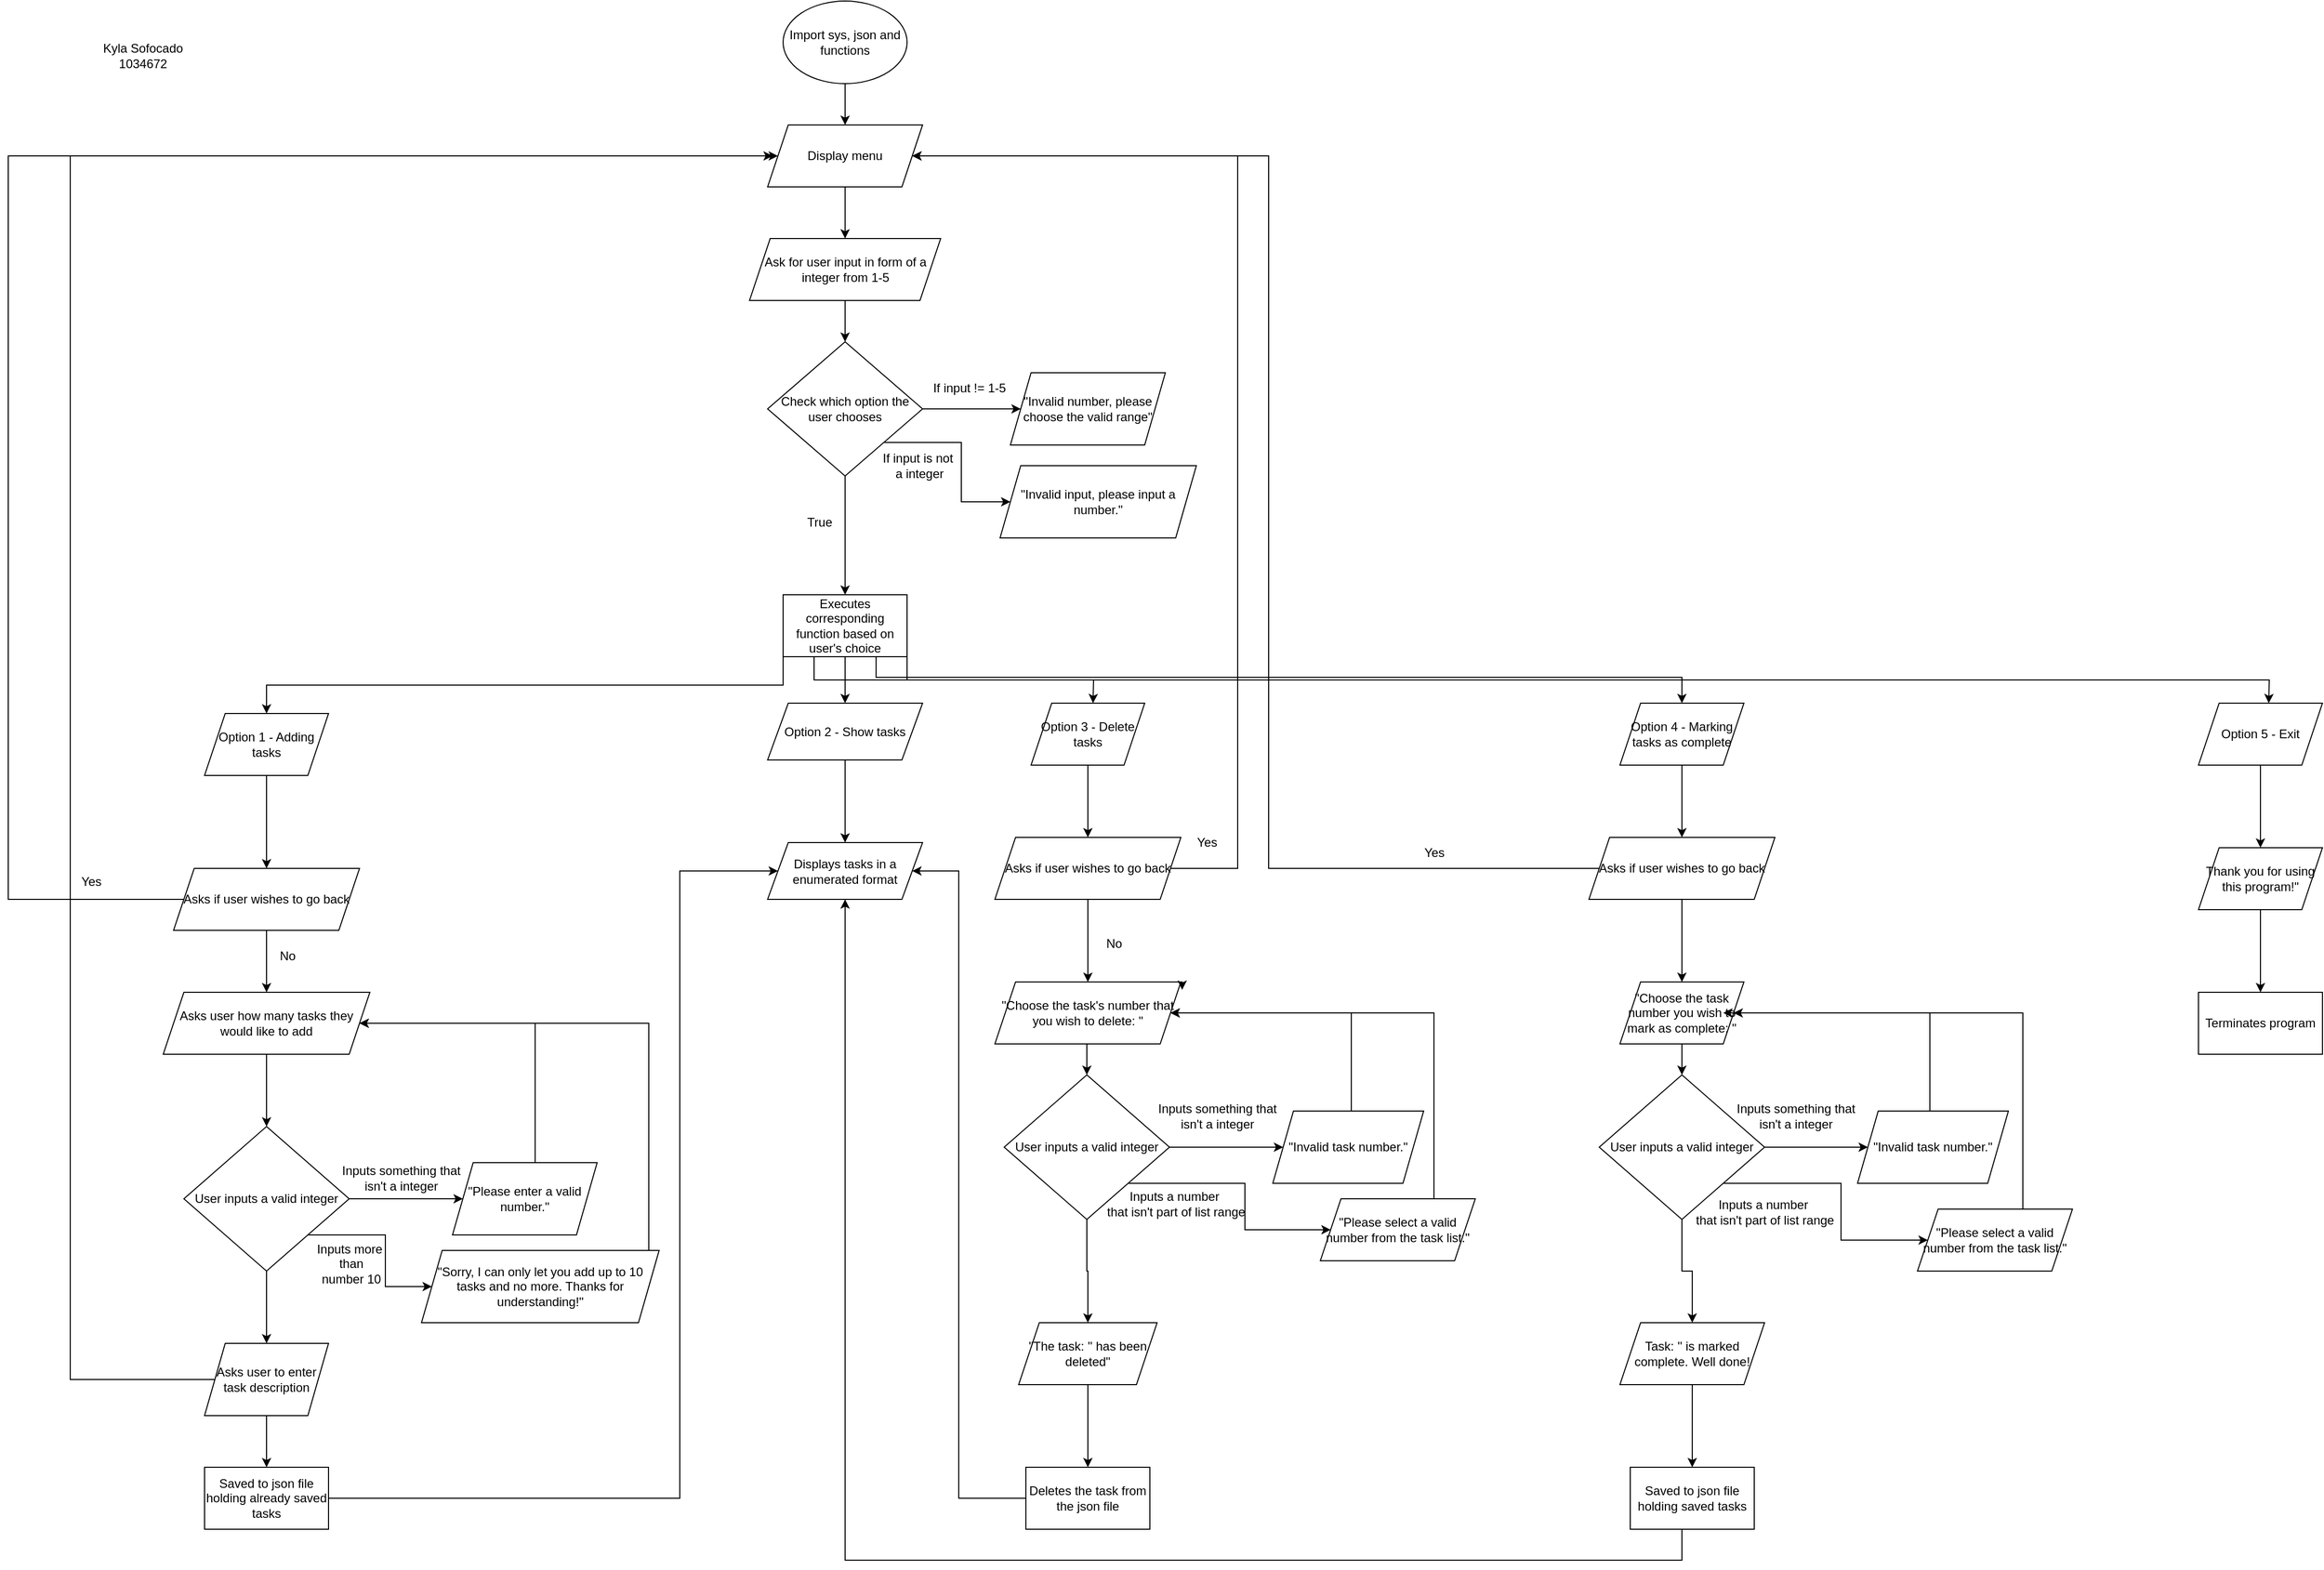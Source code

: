 <mxfile version="26.0.16">
  <diagram id="C5RBs43oDa-KdzZeNtuy" name="Page-1">
    <mxGraphModel dx="2503" dy="883" grid="1" gridSize="10" guides="1" tooltips="1" connect="1" arrows="1" fold="1" page="1" pageScale="2.5" pageWidth="827" pageHeight="1169" math="0" shadow="0">
      <root>
        <mxCell id="WIyWlLk6GJQsqaUBKTNV-0" />
        <mxCell id="WIyWlLk6GJQsqaUBKTNV-1" parent="WIyWlLk6GJQsqaUBKTNV-0" />
        <mxCell id="hc9wLcFZlQd3v7HxFwp2-2" style="edgeStyle=orthogonalEdgeStyle;rounded=0;orthogonalLoop=1;jettySize=auto;html=1;" edge="1" parent="WIyWlLk6GJQsqaUBKTNV-1" source="hc9wLcFZlQd3v7HxFwp2-0" target="hc9wLcFZlQd3v7HxFwp2-1">
          <mxGeometry relative="1" as="geometry" />
        </mxCell>
        <mxCell id="hc9wLcFZlQd3v7HxFwp2-0" value="Import sys, json and functions" style="ellipse;whiteSpace=wrap;html=1;" vertex="1" parent="WIyWlLk6GJQsqaUBKTNV-1">
          <mxGeometry x="820" y="30" width="120" height="80" as="geometry" />
        </mxCell>
        <mxCell id="hc9wLcFZlQd3v7HxFwp2-4" value="" style="edgeStyle=orthogonalEdgeStyle;rounded=0;orthogonalLoop=1;jettySize=auto;html=1;" edge="1" parent="WIyWlLk6GJQsqaUBKTNV-1" source="hc9wLcFZlQd3v7HxFwp2-1" target="hc9wLcFZlQd3v7HxFwp2-3">
          <mxGeometry relative="1" as="geometry" />
        </mxCell>
        <mxCell id="hc9wLcFZlQd3v7HxFwp2-1" value="Display menu" style="shape=parallelogram;perimeter=parallelogramPerimeter;whiteSpace=wrap;html=1;fixedSize=1;" vertex="1" parent="WIyWlLk6GJQsqaUBKTNV-1">
          <mxGeometry x="805" y="150" width="150" height="60" as="geometry" />
        </mxCell>
        <mxCell id="hc9wLcFZlQd3v7HxFwp2-6" value="" style="edgeStyle=orthogonalEdgeStyle;rounded=0;orthogonalLoop=1;jettySize=auto;html=1;" edge="1" parent="WIyWlLk6GJQsqaUBKTNV-1" source="hc9wLcFZlQd3v7HxFwp2-3" target="hc9wLcFZlQd3v7HxFwp2-5">
          <mxGeometry relative="1" as="geometry" />
        </mxCell>
        <mxCell id="hc9wLcFZlQd3v7HxFwp2-3" value="Ask for user input in form of a integer from 1-5" style="shape=parallelogram;perimeter=parallelogramPerimeter;whiteSpace=wrap;html=1;fixedSize=1;" vertex="1" parent="WIyWlLk6GJQsqaUBKTNV-1">
          <mxGeometry x="787.5" y="260" width="185" height="60" as="geometry" />
        </mxCell>
        <mxCell id="hc9wLcFZlQd3v7HxFwp2-8" style="edgeStyle=orthogonalEdgeStyle;rounded=0;orthogonalLoop=1;jettySize=auto;html=1;exitX=1;exitY=0.5;exitDx=0;exitDy=0;entryX=0;entryY=0.5;entryDx=0;entryDy=0;" edge="1" parent="WIyWlLk6GJQsqaUBKTNV-1" source="hc9wLcFZlQd3v7HxFwp2-5" target="hc9wLcFZlQd3v7HxFwp2-9">
          <mxGeometry relative="1" as="geometry">
            <mxPoint x="990" y="425" as="targetPoint" />
          </mxGeometry>
        </mxCell>
        <mxCell id="hc9wLcFZlQd3v7HxFwp2-11" style="edgeStyle=orthogonalEdgeStyle;rounded=0;orthogonalLoop=1;jettySize=auto;html=1;exitX=1;exitY=1;exitDx=0;exitDy=0;entryX=0;entryY=0.5;entryDx=0;entryDy=0;" edge="1" parent="WIyWlLk6GJQsqaUBKTNV-1" source="hc9wLcFZlQd3v7HxFwp2-5" target="hc9wLcFZlQd3v7HxFwp2-14">
          <mxGeometry relative="1" as="geometry">
            <mxPoint x="1030" y="520" as="targetPoint" />
          </mxGeometry>
        </mxCell>
        <mxCell id="hc9wLcFZlQd3v7HxFwp2-16" value="" style="edgeStyle=orthogonalEdgeStyle;rounded=0;orthogonalLoop=1;jettySize=auto;html=1;" edge="1" parent="WIyWlLk6GJQsqaUBKTNV-1" source="hc9wLcFZlQd3v7HxFwp2-5" target="hc9wLcFZlQd3v7HxFwp2-15">
          <mxGeometry relative="1" as="geometry" />
        </mxCell>
        <mxCell id="hc9wLcFZlQd3v7HxFwp2-5" value="Check which option the user chooses" style="rhombus;whiteSpace=wrap;html=1;" vertex="1" parent="WIyWlLk6GJQsqaUBKTNV-1">
          <mxGeometry x="805" y="360" width="150" height="130" as="geometry" />
        </mxCell>
        <mxCell id="hc9wLcFZlQd3v7HxFwp2-9" value="&quot;Invalid number, please choose the valid range&quot;" style="shape=parallelogram;perimeter=parallelogramPerimeter;whiteSpace=wrap;html=1;fixedSize=1;" vertex="1" parent="WIyWlLk6GJQsqaUBKTNV-1">
          <mxGeometry x="1040" y="390" width="150" height="70" as="geometry" />
        </mxCell>
        <mxCell id="hc9wLcFZlQd3v7HxFwp2-10" value="If input != 1-5" style="text;html=1;align=center;verticalAlign=middle;resizable=0;points=[];autosize=1;strokeColor=none;fillColor=none;" vertex="1" parent="WIyWlLk6GJQsqaUBKTNV-1">
          <mxGeometry x="955" y="390" width="90" height="30" as="geometry" />
        </mxCell>
        <mxCell id="hc9wLcFZlQd3v7HxFwp2-13" value="If input is not&lt;div&gt;&amp;nbsp;a integer&lt;/div&gt;" style="text;html=1;align=center;verticalAlign=middle;resizable=0;points=[];autosize=1;strokeColor=none;fillColor=none;" vertex="1" parent="WIyWlLk6GJQsqaUBKTNV-1">
          <mxGeometry x="905" y="460" width="90" height="40" as="geometry" />
        </mxCell>
        <mxCell id="hc9wLcFZlQd3v7HxFwp2-14" value="&quot;Invalid input, please input a number.&quot;" style="shape=parallelogram;perimeter=parallelogramPerimeter;whiteSpace=wrap;html=1;fixedSize=1;" vertex="1" parent="WIyWlLk6GJQsqaUBKTNV-1">
          <mxGeometry x="1030" y="480" width="190" height="70" as="geometry" />
        </mxCell>
        <mxCell id="hc9wLcFZlQd3v7HxFwp2-19" value="" style="edgeStyle=orthogonalEdgeStyle;rounded=0;orthogonalLoop=1;jettySize=auto;html=1;exitX=0;exitY=1;exitDx=0;exitDy=0;" edge="1" parent="WIyWlLk6GJQsqaUBKTNV-1" source="hc9wLcFZlQd3v7HxFwp2-15" target="hc9wLcFZlQd3v7HxFwp2-18">
          <mxGeometry relative="1" as="geometry" />
        </mxCell>
        <mxCell id="hc9wLcFZlQd3v7HxFwp2-46" value="" style="edgeStyle=orthogonalEdgeStyle;rounded=0;orthogonalLoop=1;jettySize=auto;html=1;exitX=0.25;exitY=1;exitDx=0;exitDy=0;" edge="1" parent="WIyWlLk6GJQsqaUBKTNV-1" source="hc9wLcFZlQd3v7HxFwp2-15" target="hc9wLcFZlQd3v7HxFwp2-45">
          <mxGeometry relative="1" as="geometry" />
        </mxCell>
        <mxCell id="hc9wLcFZlQd3v7HxFwp2-50" style="edgeStyle=orthogonalEdgeStyle;rounded=0;orthogonalLoop=1;jettySize=auto;html=1;exitX=0.5;exitY=1;exitDx=0;exitDy=0;" edge="1" parent="WIyWlLk6GJQsqaUBKTNV-1" source="hc9wLcFZlQd3v7HxFwp2-15">
          <mxGeometry relative="1" as="geometry">
            <mxPoint x="1120" y="710" as="targetPoint" />
          </mxGeometry>
        </mxCell>
        <mxCell id="hc9wLcFZlQd3v7HxFwp2-76" style="edgeStyle=orthogonalEdgeStyle;rounded=0;orthogonalLoop=1;jettySize=auto;html=1;exitX=0.75;exitY=1;exitDx=0;exitDy=0;entryX=0.5;entryY=0;entryDx=0;entryDy=0;" edge="1" parent="WIyWlLk6GJQsqaUBKTNV-1" source="hc9wLcFZlQd3v7HxFwp2-15" target="hc9wLcFZlQd3v7HxFwp2-77">
          <mxGeometry relative="1" as="geometry">
            <mxPoint x="1720" y="700" as="targetPoint" />
            <Array as="points">
              <mxPoint x="910" y="685" />
              <mxPoint x="1690" y="685" />
            </Array>
          </mxGeometry>
        </mxCell>
        <mxCell id="hc9wLcFZlQd3v7HxFwp2-107" style="edgeStyle=orthogonalEdgeStyle;rounded=0;orthogonalLoop=1;jettySize=auto;html=1;exitX=1;exitY=1;exitDx=0;exitDy=0;" edge="1" parent="WIyWlLk6GJQsqaUBKTNV-1" source="hc9wLcFZlQd3v7HxFwp2-15">
          <mxGeometry relative="1" as="geometry">
            <mxPoint x="2258.0" y="710" as="targetPoint" />
          </mxGeometry>
        </mxCell>
        <mxCell id="hc9wLcFZlQd3v7HxFwp2-15" value="Executes corresponding function based on user&#39;s choice" style="whiteSpace=wrap;html=1;" vertex="1" parent="WIyWlLk6GJQsqaUBKTNV-1">
          <mxGeometry x="820" y="605" width="120" height="60" as="geometry" />
        </mxCell>
        <mxCell id="hc9wLcFZlQd3v7HxFwp2-17" value="True" style="text;html=1;align=center;verticalAlign=middle;resizable=0;points=[];autosize=1;strokeColor=none;fillColor=none;" vertex="1" parent="WIyWlLk6GJQsqaUBKTNV-1">
          <mxGeometry x="830" y="520" width="50" height="30" as="geometry" />
        </mxCell>
        <mxCell id="hc9wLcFZlQd3v7HxFwp2-21" value="" style="edgeStyle=orthogonalEdgeStyle;rounded=0;orthogonalLoop=1;jettySize=auto;html=1;" edge="1" parent="WIyWlLk6GJQsqaUBKTNV-1" source="hc9wLcFZlQd3v7HxFwp2-18" target="hc9wLcFZlQd3v7HxFwp2-20">
          <mxGeometry relative="1" as="geometry" />
        </mxCell>
        <mxCell id="hc9wLcFZlQd3v7HxFwp2-18" value="Option 1 - Adding&lt;br&gt;tasks" style="shape=parallelogram;perimeter=parallelogramPerimeter;whiteSpace=wrap;html=1;fixedSize=1;" vertex="1" parent="WIyWlLk6GJQsqaUBKTNV-1">
          <mxGeometry x="260" y="720" width="120" height="60" as="geometry" />
        </mxCell>
        <mxCell id="hc9wLcFZlQd3v7HxFwp2-22" style="edgeStyle=orthogonalEdgeStyle;rounded=0;orthogonalLoop=1;jettySize=auto;html=1;entryX=0;entryY=0.5;entryDx=0;entryDy=0;" edge="1" parent="WIyWlLk6GJQsqaUBKTNV-1" source="hc9wLcFZlQd3v7HxFwp2-20" target="hc9wLcFZlQd3v7HxFwp2-1">
          <mxGeometry relative="1" as="geometry">
            <Array as="points">
              <mxPoint x="70" y="900" />
              <mxPoint x="70" y="180" />
            </Array>
          </mxGeometry>
        </mxCell>
        <mxCell id="hc9wLcFZlQd3v7HxFwp2-27" style="edgeStyle=orthogonalEdgeStyle;rounded=0;orthogonalLoop=1;jettySize=auto;html=1;exitX=0.5;exitY=1;exitDx=0;exitDy=0;entryX=0.5;entryY=0;entryDx=0;entryDy=0;" edge="1" parent="WIyWlLk6GJQsqaUBKTNV-1" source="hc9wLcFZlQd3v7HxFwp2-20" target="hc9wLcFZlQd3v7HxFwp2-24">
          <mxGeometry relative="1" as="geometry" />
        </mxCell>
        <mxCell id="hc9wLcFZlQd3v7HxFwp2-20" value="Asks if user wishes to go back" style="shape=parallelogram;perimeter=parallelogramPerimeter;whiteSpace=wrap;html=1;fixedSize=1;" vertex="1" parent="WIyWlLk6GJQsqaUBKTNV-1">
          <mxGeometry x="230" y="870" width="180" height="60" as="geometry" />
        </mxCell>
        <mxCell id="hc9wLcFZlQd3v7HxFwp2-23" value="Yes&lt;div&gt;&lt;br&gt;&lt;/div&gt;" style="text;html=1;align=center;verticalAlign=middle;resizable=0;points=[];autosize=1;strokeColor=none;fillColor=none;" vertex="1" parent="WIyWlLk6GJQsqaUBKTNV-1">
          <mxGeometry x="130" y="870" width="40" height="40" as="geometry" />
        </mxCell>
        <mxCell id="hc9wLcFZlQd3v7HxFwp2-29" value="" style="edgeStyle=orthogonalEdgeStyle;rounded=0;orthogonalLoop=1;jettySize=auto;html=1;" edge="1" parent="WIyWlLk6GJQsqaUBKTNV-1" source="hc9wLcFZlQd3v7HxFwp2-24" target="hc9wLcFZlQd3v7HxFwp2-28">
          <mxGeometry relative="1" as="geometry" />
        </mxCell>
        <mxCell id="hc9wLcFZlQd3v7HxFwp2-24" value="Asks user how many tasks they would like to add" style="shape=parallelogram;perimeter=parallelogramPerimeter;whiteSpace=wrap;html=1;fixedSize=1;" vertex="1" parent="WIyWlLk6GJQsqaUBKTNV-1">
          <mxGeometry x="220" y="990" width="200" height="60" as="geometry" />
        </mxCell>
        <mxCell id="hc9wLcFZlQd3v7HxFwp2-26" value="No" style="text;html=1;align=center;verticalAlign=middle;resizable=0;points=[];autosize=1;strokeColor=none;fillColor=none;" vertex="1" parent="WIyWlLk6GJQsqaUBKTNV-1">
          <mxGeometry x="320" y="940" width="40" height="30" as="geometry" />
        </mxCell>
        <mxCell id="hc9wLcFZlQd3v7HxFwp2-31" value="" style="edgeStyle=orthogonalEdgeStyle;rounded=0;orthogonalLoop=1;jettySize=auto;html=1;" edge="1" parent="WIyWlLk6GJQsqaUBKTNV-1" source="hc9wLcFZlQd3v7HxFwp2-28" target="hc9wLcFZlQd3v7HxFwp2-30">
          <mxGeometry relative="1" as="geometry" />
        </mxCell>
        <mxCell id="hc9wLcFZlQd3v7HxFwp2-36" style="edgeStyle=orthogonalEdgeStyle;rounded=0;orthogonalLoop=1;jettySize=auto;html=1;exitX=1;exitY=1;exitDx=0;exitDy=0;entryX=0;entryY=0.5;entryDx=0;entryDy=0;" edge="1" parent="WIyWlLk6GJQsqaUBKTNV-1" source="hc9wLcFZlQd3v7HxFwp2-28" target="hc9wLcFZlQd3v7HxFwp2-37">
          <mxGeometry relative="1" as="geometry">
            <mxPoint x="480" y="1280" as="targetPoint" />
          </mxGeometry>
        </mxCell>
        <mxCell id="hc9wLcFZlQd3v7HxFwp2-41" value="" style="edgeStyle=orthogonalEdgeStyle;rounded=0;orthogonalLoop=1;jettySize=auto;html=1;" edge="1" parent="WIyWlLk6GJQsqaUBKTNV-1" source="hc9wLcFZlQd3v7HxFwp2-28" target="hc9wLcFZlQd3v7HxFwp2-40">
          <mxGeometry relative="1" as="geometry" />
        </mxCell>
        <mxCell id="hc9wLcFZlQd3v7HxFwp2-28" value="User inputs a valid integer" style="rhombus;whiteSpace=wrap;html=1;" vertex="1" parent="WIyWlLk6GJQsqaUBKTNV-1">
          <mxGeometry x="240" y="1120" width="160" height="140" as="geometry" />
        </mxCell>
        <mxCell id="hc9wLcFZlQd3v7HxFwp2-34" style="edgeStyle=orthogonalEdgeStyle;rounded=0;orthogonalLoop=1;jettySize=auto;html=1;entryX=1;entryY=0.5;entryDx=0;entryDy=0;" edge="1" parent="WIyWlLk6GJQsqaUBKTNV-1" source="hc9wLcFZlQd3v7HxFwp2-30" target="hc9wLcFZlQd3v7HxFwp2-24">
          <mxGeometry relative="1" as="geometry">
            <Array as="points">
              <mxPoint x="580" y="1020" />
            </Array>
          </mxGeometry>
        </mxCell>
        <mxCell id="hc9wLcFZlQd3v7HxFwp2-30" value="&quot;Please enter a valid number.&quot;" style="shape=parallelogram;perimeter=parallelogramPerimeter;whiteSpace=wrap;html=1;fixedSize=1;" vertex="1" parent="WIyWlLk6GJQsqaUBKTNV-1">
          <mxGeometry x="500" y="1155" width="140" height="70" as="geometry" />
        </mxCell>
        <mxCell id="hc9wLcFZlQd3v7HxFwp2-35" value="Inputs something that &lt;br&gt;isn&#39;t a integer" style="text;html=1;align=center;verticalAlign=middle;resizable=0;points=[];autosize=1;strokeColor=none;fillColor=none;" vertex="1" parent="WIyWlLk6GJQsqaUBKTNV-1">
          <mxGeometry x="380" y="1150" width="140" height="40" as="geometry" />
        </mxCell>
        <mxCell id="hc9wLcFZlQd3v7HxFwp2-39" style="edgeStyle=orthogonalEdgeStyle;rounded=0;orthogonalLoop=1;jettySize=auto;html=1;entryX=1;entryY=0.5;entryDx=0;entryDy=0;" edge="1" parent="WIyWlLk6GJQsqaUBKTNV-1" source="hc9wLcFZlQd3v7HxFwp2-37" target="hc9wLcFZlQd3v7HxFwp2-24">
          <mxGeometry relative="1" as="geometry">
            <Array as="points">
              <mxPoint x="690" y="1020" />
            </Array>
          </mxGeometry>
        </mxCell>
        <mxCell id="hc9wLcFZlQd3v7HxFwp2-37" value="&quot;Sorry, I can only let you add up to 10 tasks and no more. Thanks for understanding!&quot;" style="shape=parallelogram;perimeter=parallelogramPerimeter;whiteSpace=wrap;html=1;fixedSize=1;" vertex="1" parent="WIyWlLk6GJQsqaUBKTNV-1">
          <mxGeometry x="470" y="1240" width="230" height="70" as="geometry" />
        </mxCell>
        <mxCell id="hc9wLcFZlQd3v7HxFwp2-38" value="Inputs more&lt;br&gt;&amp;nbsp;than&lt;br&gt;&amp;nbsp;number 10" style="text;html=1;align=center;verticalAlign=middle;resizable=0;points=[];autosize=1;strokeColor=none;fillColor=none;" vertex="1" parent="WIyWlLk6GJQsqaUBKTNV-1">
          <mxGeometry x="355" y="1223" width="90" height="60" as="geometry" />
        </mxCell>
        <mxCell id="hc9wLcFZlQd3v7HxFwp2-43" style="edgeStyle=orthogonalEdgeStyle;rounded=0;orthogonalLoop=1;jettySize=auto;html=1;" edge="1" parent="WIyWlLk6GJQsqaUBKTNV-1" source="hc9wLcFZlQd3v7HxFwp2-40" target="hc9wLcFZlQd3v7HxFwp2-42">
          <mxGeometry relative="1" as="geometry" />
        </mxCell>
        <mxCell id="hc9wLcFZlQd3v7HxFwp2-44" style="edgeStyle=orthogonalEdgeStyle;rounded=0;orthogonalLoop=1;jettySize=auto;html=1;" edge="1" parent="WIyWlLk6GJQsqaUBKTNV-1" source="hc9wLcFZlQd3v7HxFwp2-40">
          <mxGeometry relative="1" as="geometry">
            <mxPoint x="810" y="180" as="targetPoint" />
            <Array as="points">
              <mxPoint x="130" y="1365" />
              <mxPoint x="130" y="180" />
            </Array>
          </mxGeometry>
        </mxCell>
        <mxCell id="hc9wLcFZlQd3v7HxFwp2-40" value="Asks user to enter task description" style="shape=parallelogram;perimeter=parallelogramPerimeter;whiteSpace=wrap;html=1;fixedSize=1;" vertex="1" parent="WIyWlLk6GJQsqaUBKTNV-1">
          <mxGeometry x="260" y="1330" width="120" height="70" as="geometry" />
        </mxCell>
        <mxCell id="hc9wLcFZlQd3v7HxFwp2-49" style="edgeStyle=orthogonalEdgeStyle;rounded=0;orthogonalLoop=1;jettySize=auto;html=1;entryX=0;entryY=0.5;entryDx=0;entryDy=0;" edge="1" parent="WIyWlLk6GJQsqaUBKTNV-1" source="hc9wLcFZlQd3v7HxFwp2-42" target="hc9wLcFZlQd3v7HxFwp2-47">
          <mxGeometry relative="1" as="geometry">
            <Array as="points">
              <mxPoint x="720" y="1480" />
              <mxPoint x="720" y="872" />
            </Array>
          </mxGeometry>
        </mxCell>
        <mxCell id="hc9wLcFZlQd3v7HxFwp2-42" value="Saved to json file holding already saved tasks" style="whiteSpace=wrap;html=1;" vertex="1" parent="WIyWlLk6GJQsqaUBKTNV-1">
          <mxGeometry x="260" y="1450" width="120" height="60" as="geometry" />
        </mxCell>
        <mxCell id="hc9wLcFZlQd3v7HxFwp2-48" value="" style="edgeStyle=orthogonalEdgeStyle;rounded=0;orthogonalLoop=1;jettySize=auto;html=1;" edge="1" parent="WIyWlLk6GJQsqaUBKTNV-1" source="hc9wLcFZlQd3v7HxFwp2-45" target="hc9wLcFZlQd3v7HxFwp2-47">
          <mxGeometry relative="1" as="geometry" />
        </mxCell>
        <mxCell id="hc9wLcFZlQd3v7HxFwp2-45" value="Option 2 - Show tasks" style="shape=parallelogram;perimeter=parallelogramPerimeter;whiteSpace=wrap;html=1;fixedSize=1;" vertex="1" parent="WIyWlLk6GJQsqaUBKTNV-1">
          <mxGeometry x="805" y="710" width="150" height="55" as="geometry" />
        </mxCell>
        <mxCell id="hc9wLcFZlQd3v7HxFwp2-47" value="Displays tasks in a enumerated format" style="shape=parallelogram;perimeter=parallelogramPerimeter;whiteSpace=wrap;html=1;fixedSize=1;" vertex="1" parent="WIyWlLk6GJQsqaUBKTNV-1">
          <mxGeometry x="805" y="845" width="150" height="55" as="geometry" />
        </mxCell>
        <mxCell id="hc9wLcFZlQd3v7HxFwp2-53" style="edgeStyle=orthogonalEdgeStyle;rounded=0;orthogonalLoop=1;jettySize=auto;html=1;exitX=0.5;exitY=1;exitDx=0;exitDy=0;entryX=0.5;entryY=0;entryDx=0;entryDy=0;" edge="1" parent="WIyWlLk6GJQsqaUBKTNV-1" source="hc9wLcFZlQd3v7HxFwp2-51" target="hc9wLcFZlQd3v7HxFwp2-52">
          <mxGeometry relative="1" as="geometry" />
        </mxCell>
        <mxCell id="hc9wLcFZlQd3v7HxFwp2-51" value="Option 3 - Delete tasks" style="shape=parallelogram;perimeter=parallelogramPerimeter;whiteSpace=wrap;html=1;fixedSize=1;" vertex="1" parent="WIyWlLk6GJQsqaUBKTNV-1">
          <mxGeometry x="1060" y="710" width="110" height="60" as="geometry" />
        </mxCell>
        <mxCell id="hc9wLcFZlQd3v7HxFwp2-55" style="edgeStyle=orthogonalEdgeStyle;rounded=0;orthogonalLoop=1;jettySize=auto;html=1;entryX=1;entryY=0.5;entryDx=0;entryDy=0;" edge="1" parent="WIyWlLk6GJQsqaUBKTNV-1" source="hc9wLcFZlQd3v7HxFwp2-52" target="hc9wLcFZlQd3v7HxFwp2-1">
          <mxGeometry relative="1" as="geometry">
            <Array as="points">
              <mxPoint x="1260" y="870" />
              <mxPoint x="1260" y="180" />
            </Array>
          </mxGeometry>
        </mxCell>
        <mxCell id="hc9wLcFZlQd3v7HxFwp2-58" value="" style="edgeStyle=orthogonalEdgeStyle;rounded=0;orthogonalLoop=1;jettySize=auto;html=1;" edge="1" parent="WIyWlLk6GJQsqaUBKTNV-1" source="hc9wLcFZlQd3v7HxFwp2-52" target="hc9wLcFZlQd3v7HxFwp2-57">
          <mxGeometry relative="1" as="geometry" />
        </mxCell>
        <mxCell id="hc9wLcFZlQd3v7HxFwp2-52" value="Asks if user wishes to go back" style="shape=parallelogram;perimeter=parallelogramPerimeter;whiteSpace=wrap;html=1;fixedSize=1;" vertex="1" parent="WIyWlLk6GJQsqaUBKTNV-1">
          <mxGeometry x="1025" y="840" width="180" height="60" as="geometry" />
        </mxCell>
        <mxCell id="hc9wLcFZlQd3v7HxFwp2-62" style="edgeStyle=orthogonalEdgeStyle;rounded=0;orthogonalLoop=1;jettySize=auto;html=1;exitX=0.5;exitY=1;exitDx=0;exitDy=0;entryX=0.5;entryY=0;entryDx=0;entryDy=0;" edge="1" parent="WIyWlLk6GJQsqaUBKTNV-1" source="hc9wLcFZlQd3v7HxFwp2-57" target="hc9wLcFZlQd3v7HxFwp2-61">
          <mxGeometry relative="1" as="geometry" />
        </mxCell>
        <mxCell id="hc9wLcFZlQd3v7HxFwp2-57" value="&quot;Choose the task&#39;s number that you wish to delete: &quot;" style="shape=parallelogram;perimeter=parallelogramPerimeter;whiteSpace=wrap;html=1;fixedSize=1;" vertex="1" parent="WIyWlLk6GJQsqaUBKTNV-1">
          <mxGeometry x="1025" y="980" width="180" height="60" as="geometry" />
        </mxCell>
        <mxCell id="hc9wLcFZlQd3v7HxFwp2-59" value="Yes" style="text;html=1;align=center;verticalAlign=middle;resizable=0;points=[];autosize=1;strokeColor=none;fillColor=none;" vertex="1" parent="WIyWlLk6GJQsqaUBKTNV-1">
          <mxGeometry x="1210" y="830" width="40" height="30" as="geometry" />
        </mxCell>
        <mxCell id="hc9wLcFZlQd3v7HxFwp2-60" value="No&lt;div&gt;&lt;br&gt;&lt;/div&gt;" style="text;html=1;align=center;verticalAlign=middle;resizable=0;points=[];autosize=1;strokeColor=none;fillColor=none;" vertex="1" parent="WIyWlLk6GJQsqaUBKTNV-1">
          <mxGeometry x="1120" y="930" width="40" height="40" as="geometry" />
        </mxCell>
        <mxCell id="hc9wLcFZlQd3v7HxFwp2-64" value="" style="edgeStyle=orthogonalEdgeStyle;rounded=0;orthogonalLoop=1;jettySize=auto;html=1;" edge="1" parent="WIyWlLk6GJQsqaUBKTNV-1" source="hc9wLcFZlQd3v7HxFwp2-61" target="hc9wLcFZlQd3v7HxFwp2-63">
          <mxGeometry relative="1" as="geometry" />
        </mxCell>
        <mxCell id="hc9wLcFZlQd3v7HxFwp2-66" style="edgeStyle=orthogonalEdgeStyle;rounded=0;orthogonalLoop=1;jettySize=auto;html=1;exitX=1;exitY=1;exitDx=0;exitDy=0;entryX=0;entryY=0.5;entryDx=0;entryDy=0;" edge="1" parent="WIyWlLk6GJQsqaUBKTNV-1" source="hc9wLcFZlQd3v7HxFwp2-61" target="hc9wLcFZlQd3v7HxFwp2-67">
          <mxGeometry relative="1" as="geometry">
            <mxPoint x="1270" y="1230" as="targetPoint" />
          </mxGeometry>
        </mxCell>
        <mxCell id="hc9wLcFZlQd3v7HxFwp2-72" value="" style="edgeStyle=orthogonalEdgeStyle;rounded=0;orthogonalLoop=1;jettySize=auto;html=1;" edge="1" parent="WIyWlLk6GJQsqaUBKTNV-1" source="hc9wLcFZlQd3v7HxFwp2-61" target="hc9wLcFZlQd3v7HxFwp2-71">
          <mxGeometry relative="1" as="geometry" />
        </mxCell>
        <mxCell id="hc9wLcFZlQd3v7HxFwp2-61" value="User inputs a valid integer" style="rhombus;whiteSpace=wrap;html=1;" vertex="1" parent="WIyWlLk6GJQsqaUBKTNV-1">
          <mxGeometry x="1034" y="1070" width="160" height="140" as="geometry" />
        </mxCell>
        <mxCell id="hc9wLcFZlQd3v7HxFwp2-65" style="edgeStyle=orthogonalEdgeStyle;rounded=0;orthogonalLoop=1;jettySize=auto;html=1;entryX=1;entryY=0.5;entryDx=0;entryDy=0;" edge="1" parent="WIyWlLk6GJQsqaUBKTNV-1" source="hc9wLcFZlQd3v7HxFwp2-63" target="hc9wLcFZlQd3v7HxFwp2-57">
          <mxGeometry relative="1" as="geometry">
            <Array as="points">
              <mxPoint x="1370" y="1010" />
            </Array>
          </mxGeometry>
        </mxCell>
        <mxCell id="hc9wLcFZlQd3v7HxFwp2-63" value="&quot;Invalid task number.&quot;" style="shape=parallelogram;perimeter=parallelogramPerimeter;whiteSpace=wrap;html=1;fixedSize=1;" vertex="1" parent="WIyWlLk6GJQsqaUBKTNV-1">
          <mxGeometry x="1294" y="1105" width="146" height="70" as="geometry" />
        </mxCell>
        <mxCell id="hc9wLcFZlQd3v7HxFwp2-81" style="edgeStyle=orthogonalEdgeStyle;rounded=0;orthogonalLoop=1;jettySize=auto;html=1;exitX=0.5;exitY=0;exitDx=0;exitDy=0;entryX=1;entryY=0.5;entryDx=0;entryDy=0;" edge="1" parent="WIyWlLk6GJQsqaUBKTNV-1" source="hc9wLcFZlQd3v7HxFwp2-67" target="hc9wLcFZlQd3v7HxFwp2-57">
          <mxGeometry relative="1" as="geometry">
            <Array as="points">
              <mxPoint x="1450" y="1010" />
            </Array>
          </mxGeometry>
        </mxCell>
        <mxCell id="hc9wLcFZlQd3v7HxFwp2-67" value="&quot;Please select a valid number from the task list.&quot;" style="shape=parallelogram;perimeter=parallelogramPerimeter;whiteSpace=wrap;html=1;fixedSize=1;" vertex="1" parent="WIyWlLk6GJQsqaUBKTNV-1">
          <mxGeometry x="1340" y="1190" width="150" height="60" as="geometry" />
        </mxCell>
        <mxCell id="hc9wLcFZlQd3v7HxFwp2-68" value="Inputs something that &lt;br&gt;isn&#39;t a integer" style="text;html=1;align=center;verticalAlign=middle;resizable=0;points=[];autosize=1;strokeColor=none;fillColor=none;" vertex="1" parent="WIyWlLk6GJQsqaUBKTNV-1">
          <mxGeometry x="1170" y="1090" width="140" height="40" as="geometry" />
        </mxCell>
        <mxCell id="hc9wLcFZlQd3v7HxFwp2-69" value="Inputs a number&amp;nbsp;&lt;div&gt;that&lt;span style=&quot;background-color: transparent; color: light-dark(rgb(0, 0, 0), rgb(255, 255, 255));&quot;&gt;&amp;nbsp;isn&#39;t part of list range&lt;/span&gt;&lt;/div&gt;" style="text;html=1;align=center;verticalAlign=middle;resizable=0;points=[];autosize=1;strokeColor=none;fillColor=none;" vertex="1" parent="WIyWlLk6GJQsqaUBKTNV-1">
          <mxGeometry x="1120" y="1175" width="160" height="40" as="geometry" />
        </mxCell>
        <mxCell id="hc9wLcFZlQd3v7HxFwp2-74" value="" style="edgeStyle=orthogonalEdgeStyle;rounded=0;orthogonalLoop=1;jettySize=auto;html=1;" edge="1" parent="WIyWlLk6GJQsqaUBKTNV-1" source="hc9wLcFZlQd3v7HxFwp2-71" target="hc9wLcFZlQd3v7HxFwp2-73">
          <mxGeometry relative="1" as="geometry" />
        </mxCell>
        <mxCell id="hc9wLcFZlQd3v7HxFwp2-71" value="&quot;The task: &#39;&#39; has been deleted&quot;" style="shape=parallelogram;perimeter=parallelogramPerimeter;whiteSpace=wrap;html=1;fixedSize=1;" vertex="1" parent="WIyWlLk6GJQsqaUBKTNV-1">
          <mxGeometry x="1048" y="1310" width="134" height="60" as="geometry" />
        </mxCell>
        <mxCell id="hc9wLcFZlQd3v7HxFwp2-75" style="edgeStyle=orthogonalEdgeStyle;rounded=0;orthogonalLoop=1;jettySize=auto;html=1;entryX=1;entryY=0.5;entryDx=0;entryDy=0;" edge="1" parent="WIyWlLk6GJQsqaUBKTNV-1" source="hc9wLcFZlQd3v7HxFwp2-73" target="hc9wLcFZlQd3v7HxFwp2-47">
          <mxGeometry relative="1" as="geometry">
            <Array as="points">
              <mxPoint x="990" y="1480" />
              <mxPoint x="990" y="872" />
            </Array>
          </mxGeometry>
        </mxCell>
        <mxCell id="hc9wLcFZlQd3v7HxFwp2-73" value="Deletes the task from the json file" style="whiteSpace=wrap;html=1;" vertex="1" parent="WIyWlLk6GJQsqaUBKTNV-1">
          <mxGeometry x="1055" y="1450" width="120" height="60" as="geometry" />
        </mxCell>
        <mxCell id="hc9wLcFZlQd3v7HxFwp2-79" style="edgeStyle=orthogonalEdgeStyle;rounded=0;orthogonalLoop=1;jettySize=auto;html=1;exitX=0.5;exitY=1;exitDx=0;exitDy=0;entryX=0.5;entryY=0;entryDx=0;entryDy=0;" edge="1" parent="WIyWlLk6GJQsqaUBKTNV-1" source="hc9wLcFZlQd3v7HxFwp2-77" target="hc9wLcFZlQd3v7HxFwp2-78">
          <mxGeometry relative="1" as="geometry" />
        </mxCell>
        <mxCell id="hc9wLcFZlQd3v7HxFwp2-77" value="Option 4 - Marking tasks as complete" style="shape=parallelogram;perimeter=parallelogramPerimeter;whiteSpace=wrap;html=1;fixedSize=1;" vertex="1" parent="WIyWlLk6GJQsqaUBKTNV-1">
          <mxGeometry x="1630" y="710" width="120" height="60" as="geometry" />
        </mxCell>
        <mxCell id="hc9wLcFZlQd3v7HxFwp2-82" style="edgeStyle=orthogonalEdgeStyle;rounded=0;orthogonalLoop=1;jettySize=auto;html=1;entryX=1;entryY=0.5;entryDx=0;entryDy=0;" edge="1" parent="WIyWlLk6GJQsqaUBKTNV-1" source="hc9wLcFZlQd3v7HxFwp2-78" target="hc9wLcFZlQd3v7HxFwp2-1">
          <mxGeometry relative="1" as="geometry">
            <Array as="points">
              <mxPoint x="1290" y="870" />
              <mxPoint x="1290" y="180" />
            </Array>
          </mxGeometry>
        </mxCell>
        <mxCell id="hc9wLcFZlQd3v7HxFwp2-86" value="" style="edgeStyle=orthogonalEdgeStyle;rounded=0;orthogonalLoop=1;jettySize=auto;html=1;" edge="1" parent="WIyWlLk6GJQsqaUBKTNV-1" source="hc9wLcFZlQd3v7HxFwp2-78" target="hc9wLcFZlQd3v7HxFwp2-85">
          <mxGeometry relative="1" as="geometry" />
        </mxCell>
        <mxCell id="hc9wLcFZlQd3v7HxFwp2-78" value="Asks if user wishes to go back" style="shape=parallelogram;perimeter=parallelogramPerimeter;whiteSpace=wrap;html=1;fixedSize=1;" vertex="1" parent="WIyWlLk6GJQsqaUBKTNV-1">
          <mxGeometry x="1600" y="840" width="180" height="60" as="geometry" />
        </mxCell>
        <mxCell id="hc9wLcFZlQd3v7HxFwp2-80" style="edgeStyle=orthogonalEdgeStyle;rounded=0;orthogonalLoop=1;jettySize=auto;html=1;exitX=1;exitY=0;exitDx=0;exitDy=0;entryX=1.007;entryY=0.127;entryDx=0;entryDy=0;entryPerimeter=0;" edge="1" parent="WIyWlLk6GJQsqaUBKTNV-1" source="hc9wLcFZlQd3v7HxFwp2-57" target="hc9wLcFZlQd3v7HxFwp2-57">
          <mxGeometry relative="1" as="geometry" />
        </mxCell>
        <mxCell id="hc9wLcFZlQd3v7HxFwp2-84" value="Yes" style="text;html=1;align=center;verticalAlign=middle;resizable=0;points=[];autosize=1;strokeColor=none;fillColor=none;" vertex="1" parent="WIyWlLk6GJQsqaUBKTNV-1">
          <mxGeometry x="1430" y="840" width="40" height="30" as="geometry" />
        </mxCell>
        <mxCell id="hc9wLcFZlQd3v7HxFwp2-92" style="edgeStyle=orthogonalEdgeStyle;rounded=0;orthogonalLoop=1;jettySize=auto;html=1;exitX=0.5;exitY=1;exitDx=0;exitDy=0;entryX=0.5;entryY=0;entryDx=0;entryDy=0;" edge="1" parent="WIyWlLk6GJQsqaUBKTNV-1" source="hc9wLcFZlQd3v7HxFwp2-85" target="hc9wLcFZlQd3v7HxFwp2-89">
          <mxGeometry relative="1" as="geometry" />
        </mxCell>
        <mxCell id="hc9wLcFZlQd3v7HxFwp2-85" value="&quot;Choose the task number you wish to mark as complete: &quot;" style="shape=parallelogram;perimeter=parallelogramPerimeter;whiteSpace=wrap;html=1;fixedSize=1;" vertex="1" parent="WIyWlLk6GJQsqaUBKTNV-1">
          <mxGeometry x="1630" y="980" width="120" height="60" as="geometry" />
        </mxCell>
        <mxCell id="hc9wLcFZlQd3v7HxFwp2-95" style="edgeStyle=orthogonalEdgeStyle;rounded=0;orthogonalLoop=1;jettySize=auto;html=1;exitX=1;exitY=0.5;exitDx=0;exitDy=0;entryX=0;entryY=0.5;entryDx=0;entryDy=0;" edge="1" parent="WIyWlLk6GJQsqaUBKTNV-1" source="hc9wLcFZlQd3v7HxFwp2-89" target="hc9wLcFZlQd3v7HxFwp2-93">
          <mxGeometry relative="1" as="geometry" />
        </mxCell>
        <mxCell id="hc9wLcFZlQd3v7HxFwp2-96" style="edgeStyle=orthogonalEdgeStyle;rounded=0;orthogonalLoop=1;jettySize=auto;html=1;exitX=1;exitY=1;exitDx=0;exitDy=0;entryX=0;entryY=0.5;entryDx=0;entryDy=0;" edge="1" parent="WIyWlLk6GJQsqaUBKTNV-1" source="hc9wLcFZlQd3v7HxFwp2-89" target="hc9wLcFZlQd3v7HxFwp2-94">
          <mxGeometry relative="1" as="geometry" />
        </mxCell>
        <mxCell id="hc9wLcFZlQd3v7HxFwp2-103" value="" style="edgeStyle=orthogonalEdgeStyle;rounded=0;orthogonalLoop=1;jettySize=auto;html=1;" edge="1" parent="WIyWlLk6GJQsqaUBKTNV-1" source="hc9wLcFZlQd3v7HxFwp2-89" target="hc9wLcFZlQd3v7HxFwp2-102">
          <mxGeometry relative="1" as="geometry" />
        </mxCell>
        <mxCell id="hc9wLcFZlQd3v7HxFwp2-89" value="User inputs a valid integer" style="rhombus;whiteSpace=wrap;html=1;" vertex="1" parent="WIyWlLk6GJQsqaUBKTNV-1">
          <mxGeometry x="1610" y="1070" width="160" height="140" as="geometry" />
        </mxCell>
        <mxCell id="hc9wLcFZlQd3v7HxFwp2-100" style="edgeStyle=orthogonalEdgeStyle;rounded=0;orthogonalLoop=1;jettySize=auto;html=1;entryX=1;entryY=0.5;entryDx=0;entryDy=0;" edge="1" parent="WIyWlLk6GJQsqaUBKTNV-1" source="hc9wLcFZlQd3v7HxFwp2-93" target="hc9wLcFZlQd3v7HxFwp2-85">
          <mxGeometry relative="1" as="geometry">
            <Array as="points">
              <mxPoint x="1930" y="1010" />
            </Array>
          </mxGeometry>
        </mxCell>
        <mxCell id="hc9wLcFZlQd3v7HxFwp2-93" value="&quot;Invalid task number.&quot;" style="shape=parallelogram;perimeter=parallelogramPerimeter;whiteSpace=wrap;html=1;fixedSize=1;" vertex="1" parent="WIyWlLk6GJQsqaUBKTNV-1">
          <mxGeometry x="1860" y="1105" width="146" height="70" as="geometry" />
        </mxCell>
        <mxCell id="hc9wLcFZlQd3v7HxFwp2-101" style="edgeStyle=orthogonalEdgeStyle;rounded=0;orthogonalLoop=1;jettySize=auto;html=1;exitX=0.5;exitY=0;exitDx=0;exitDy=0;" edge="1" parent="WIyWlLk6GJQsqaUBKTNV-1" source="hc9wLcFZlQd3v7HxFwp2-94">
          <mxGeometry relative="1" as="geometry">
            <mxPoint x="1730" y="1010" as="targetPoint" />
            <Array as="points">
              <mxPoint x="2020" y="1200" />
              <mxPoint x="2020" y="1010" />
            </Array>
          </mxGeometry>
        </mxCell>
        <mxCell id="hc9wLcFZlQd3v7HxFwp2-94" value="&quot;Please select a valid number from the task list.&quot;" style="shape=parallelogram;perimeter=parallelogramPerimeter;whiteSpace=wrap;html=1;fixedSize=1;" vertex="1" parent="WIyWlLk6GJQsqaUBKTNV-1">
          <mxGeometry x="1918" y="1200" width="150" height="60" as="geometry" />
        </mxCell>
        <mxCell id="hc9wLcFZlQd3v7HxFwp2-97" value="Inputs something that &lt;br&gt;isn&#39;t a integer" style="text;html=1;align=center;verticalAlign=middle;resizable=0;points=[];autosize=1;strokeColor=none;fillColor=none;" vertex="1" parent="WIyWlLk6GJQsqaUBKTNV-1">
          <mxGeometry x="1730" y="1090" width="140" height="40" as="geometry" />
        </mxCell>
        <mxCell id="hc9wLcFZlQd3v7HxFwp2-98" value="Inputs a number&amp;nbsp;&lt;div&gt;that&lt;span style=&quot;background-color: transparent; color: light-dark(rgb(0, 0, 0), rgb(255, 255, 255));&quot;&gt;&amp;nbsp;isn&#39;t part of list range&lt;/span&gt;&lt;/div&gt;" style="text;html=1;align=center;verticalAlign=middle;resizable=0;points=[];autosize=1;strokeColor=none;fillColor=none;" vertex="1" parent="WIyWlLk6GJQsqaUBKTNV-1">
          <mxGeometry x="1690" y="1183" width="160" height="40" as="geometry" />
        </mxCell>
        <mxCell id="hc9wLcFZlQd3v7HxFwp2-105" value="" style="edgeStyle=orthogonalEdgeStyle;rounded=0;orthogonalLoop=1;jettySize=auto;html=1;" edge="1" parent="WIyWlLk6GJQsqaUBKTNV-1" source="hc9wLcFZlQd3v7HxFwp2-102" target="hc9wLcFZlQd3v7HxFwp2-104">
          <mxGeometry relative="1" as="geometry" />
        </mxCell>
        <mxCell id="hc9wLcFZlQd3v7HxFwp2-102" value="Task: &#39;&#39; is marked complete. Well done!" style="shape=parallelogram;perimeter=parallelogramPerimeter;whiteSpace=wrap;html=1;fixedSize=1;" vertex="1" parent="WIyWlLk6GJQsqaUBKTNV-1">
          <mxGeometry x="1630" y="1310" width="140" height="60" as="geometry" />
        </mxCell>
        <mxCell id="hc9wLcFZlQd3v7HxFwp2-106" style="edgeStyle=orthogonalEdgeStyle;rounded=0;orthogonalLoop=1;jettySize=auto;html=1;exitX=0.5;exitY=1;exitDx=0;exitDy=0;entryX=0.5;entryY=1;entryDx=0;entryDy=0;" edge="1" parent="WIyWlLk6GJQsqaUBKTNV-1" source="hc9wLcFZlQd3v7HxFwp2-104" target="hc9wLcFZlQd3v7HxFwp2-47">
          <mxGeometry relative="1" as="geometry">
            <Array as="points">
              <mxPoint x="1690" y="1540" />
              <mxPoint x="880" y="1540" />
            </Array>
          </mxGeometry>
        </mxCell>
        <mxCell id="hc9wLcFZlQd3v7HxFwp2-104" value="Saved to json file holding saved tasks" style="whiteSpace=wrap;html=1;" vertex="1" parent="WIyWlLk6GJQsqaUBKTNV-1">
          <mxGeometry x="1640" y="1450" width="120" height="60" as="geometry" />
        </mxCell>
        <mxCell id="hc9wLcFZlQd3v7HxFwp2-110" value="" style="edgeStyle=orthogonalEdgeStyle;rounded=0;orthogonalLoop=1;jettySize=auto;html=1;" edge="1" parent="WIyWlLk6GJQsqaUBKTNV-1" source="hc9wLcFZlQd3v7HxFwp2-108" target="hc9wLcFZlQd3v7HxFwp2-109">
          <mxGeometry relative="1" as="geometry" />
        </mxCell>
        <mxCell id="hc9wLcFZlQd3v7HxFwp2-108" value="Option 5 - Exit" style="shape=parallelogram;perimeter=parallelogramPerimeter;whiteSpace=wrap;html=1;fixedSize=1;" vertex="1" parent="WIyWlLk6GJQsqaUBKTNV-1">
          <mxGeometry x="2190" y="710" width="120" height="60" as="geometry" />
        </mxCell>
        <mxCell id="hc9wLcFZlQd3v7HxFwp2-112" value="" style="edgeStyle=orthogonalEdgeStyle;rounded=0;orthogonalLoop=1;jettySize=auto;html=1;" edge="1" parent="WIyWlLk6GJQsqaUBKTNV-1" source="hc9wLcFZlQd3v7HxFwp2-109" target="hc9wLcFZlQd3v7HxFwp2-111">
          <mxGeometry relative="1" as="geometry" />
        </mxCell>
        <mxCell id="hc9wLcFZlQd3v7HxFwp2-109" value="Thank you for using this program!&quot;" style="shape=parallelogram;perimeter=parallelogramPerimeter;whiteSpace=wrap;html=1;fixedSize=1;" vertex="1" parent="WIyWlLk6GJQsqaUBKTNV-1">
          <mxGeometry x="2190" y="850" width="120" height="60" as="geometry" />
        </mxCell>
        <mxCell id="hc9wLcFZlQd3v7HxFwp2-111" value="Terminates program" style="whiteSpace=wrap;html=1;" vertex="1" parent="WIyWlLk6GJQsqaUBKTNV-1">
          <mxGeometry x="2190" y="990" width="120" height="60" as="geometry" />
        </mxCell>
        <mxCell id="hc9wLcFZlQd3v7HxFwp2-113" value="Kyla Sofocado&lt;br&gt;1034672" style="text;html=1;align=center;verticalAlign=middle;resizable=0;points=[];autosize=1;strokeColor=none;fillColor=none;" vertex="1" parent="WIyWlLk6GJQsqaUBKTNV-1">
          <mxGeometry x="150" y="63" width="100" height="40" as="geometry" />
        </mxCell>
      </root>
    </mxGraphModel>
  </diagram>
</mxfile>
